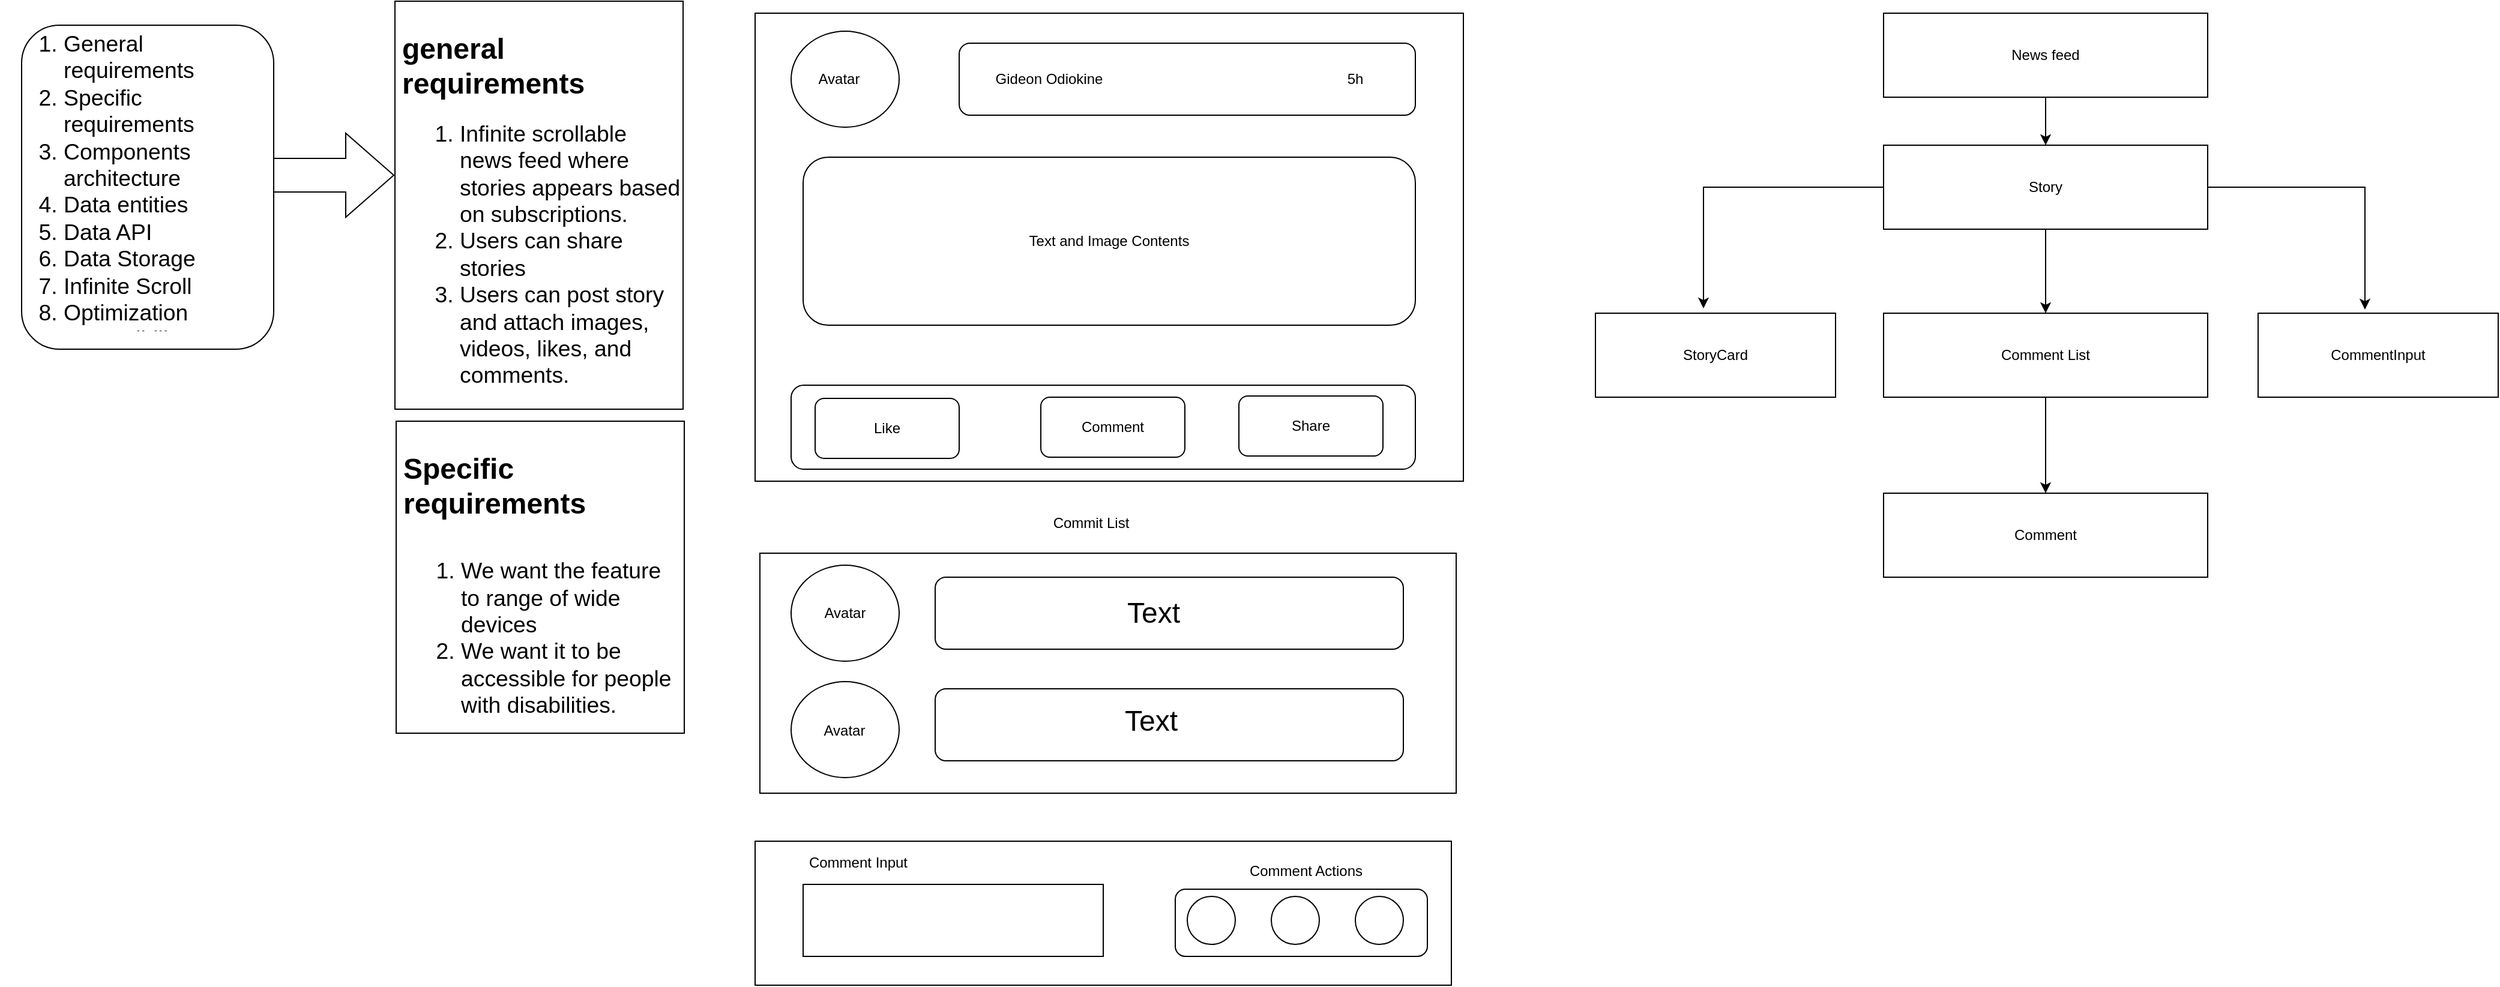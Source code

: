 <mxfile version="22.1.5" type="github">
  <diagram name="Page-1" id="DjTraVR21FJXVIveRxJF">
    <mxGraphModel dx="3341" dy="1240" grid="1" gridSize="10" guides="1" tooltips="1" connect="1" arrows="1" fold="1" page="1" pageScale="1" pageWidth="827" pageHeight="1169" math="0" shadow="0">
      <root>
        <mxCell id="0" />
        <mxCell id="1" parent="0" />
        <mxCell id="aDgeB2EDXVKCUSRqUiff-7" value="" style="rounded=1;whiteSpace=wrap;html=1;" parent="1" vertex="1">
          <mxGeometry x="-791" y="70" width="210" height="270" as="geometry" />
        </mxCell>
        <mxCell id="aDgeB2EDXVKCUSRqUiff-4" value="&lt;ol id=&quot;docs-internal-guid-1f1224a3-7fff-c5d6-69bd-1e6a8895090a&quot; style=&quot;margin-top:0;margin-bottom:0;padding-inline-start:48px;&quot;&gt;&lt;li aria-level=&quot;1&quot; style=&quot;list-style-type: decimal; font-size: 14pt; font-family: Arial, sans-serif; color: rgb(0, 0, 0); background-color: transparent; font-weight: 400; font-style: normal; font-variant: normal; text-decoration: none; vertical-align: baseline;&quot; dir=&quot;ltr&quot;&gt;&lt;p role=&quot;presentation&quot; style=&quot;line-height:1.2;margin-top:0pt;margin-bottom:0pt;&quot; dir=&quot;ltr&quot;&gt;General requirements&amp;nbsp;&lt;/p&gt;&lt;/li&gt;&lt;li aria-level=&quot;1&quot; style=&quot;list-style-type: decimal; font-size: 14pt; font-family: Arial, sans-serif; color: rgb(0, 0, 0); background-color: transparent; font-weight: 400; font-style: normal; font-variant: normal; text-decoration: none; vertical-align: baseline;&quot; dir=&quot;ltr&quot;&gt;&lt;p role=&quot;presentation&quot; style=&quot;line-height:1.2;margin-top:0pt;margin-bottom:0pt;&quot; dir=&quot;ltr&quot;&gt;&lt;span style=&quot;font-size: 14pt; font-family: Arial, sans-serif; color: rgb(0, 0, 0); background-color: transparent; font-weight: 400; font-style: normal; font-variant: normal; text-decoration: none; vertical-align: baseline;&quot;&gt;Specific requirements&lt;/span&gt;&lt;/p&gt;&lt;/li&gt;&lt;li aria-level=&quot;1&quot; style=&quot;list-style-type: decimal; font-size: 14pt; font-family: Arial, sans-serif; color: rgb(0, 0, 0); background-color: transparent; font-weight: 400; font-style: normal; font-variant: normal; text-decoration: none; vertical-align: baseline;&quot; dir=&quot;ltr&quot;&gt;&lt;p role=&quot;presentation&quot; style=&quot;line-height:1.2;margin-top:0pt;margin-bottom:0pt;&quot; dir=&quot;ltr&quot;&gt;&lt;span style=&quot;font-size: 14pt; font-family: Arial, sans-serif; color: rgb(0, 0, 0); background-color: transparent; font-weight: 400; font-style: normal; font-variant: normal; text-decoration: none; vertical-align: baseline;&quot;&gt;Components architecture&amp;nbsp;&lt;/span&gt;&lt;/p&gt;&lt;/li&gt;&lt;li aria-level=&quot;1&quot; style=&quot;list-style-type: decimal; font-size: 14pt; font-family: Arial, sans-serif; color: rgb(0, 0, 0); background-color: transparent; font-weight: 400; font-style: normal; font-variant: normal; text-decoration: none; vertical-align: baseline;&quot; dir=&quot;ltr&quot;&gt;&lt;p role=&quot;presentation&quot; style=&quot;line-height:1.2;margin-top:0pt;margin-bottom:0pt;&quot; dir=&quot;ltr&quot;&gt;&lt;span style=&quot;font-size: 14pt; font-family: Arial, sans-serif; color: rgb(0, 0, 0); background-color: transparent; font-weight: 400; font-style: normal; font-variant: normal; text-decoration: none; vertical-align: baseline;&quot;&gt;Data entities&amp;nbsp;&lt;/span&gt;&lt;/p&gt;&lt;/li&gt;&lt;li aria-level=&quot;1&quot; style=&quot;list-style-type: decimal; font-size: 14pt; font-family: Arial, sans-serif; color: rgb(0, 0, 0); background-color: transparent; font-weight: 400; font-style: normal; font-variant: normal; text-decoration: none; vertical-align: baseline;&quot; dir=&quot;ltr&quot;&gt;&lt;p role=&quot;presentation&quot; style=&quot;line-height:1.2;margin-top:0pt;margin-bottom:0pt;&quot; dir=&quot;ltr&quot;&gt;&lt;span style=&quot;font-size: 14pt; font-family: Arial, sans-serif; color: rgb(0, 0, 0); background-color: transparent; font-weight: 400; font-style: normal; font-variant: normal; text-decoration: none; vertical-align: baseline;&quot;&gt;Data API&lt;/span&gt;&lt;/p&gt;&lt;/li&gt;&lt;li aria-level=&quot;1&quot; style=&quot;list-style-type: decimal; font-size: 14pt; font-family: Arial, sans-serif; color: rgb(0, 0, 0); background-color: transparent; font-weight: 400; font-style: normal; font-variant: normal; text-decoration: none; vertical-align: baseline;&quot; dir=&quot;ltr&quot;&gt;&lt;p role=&quot;presentation&quot; style=&quot;line-height:1.2;margin-top:0pt;margin-bottom:0pt;&quot; dir=&quot;ltr&quot;&gt;&lt;span style=&quot;font-size: 14pt; font-family: Arial, sans-serif; color: rgb(0, 0, 0); background-color: transparent; font-weight: 400; font-style: normal; font-variant: normal; text-decoration: none; vertical-align: baseline;&quot;&gt;Data Storage&lt;/span&gt;&lt;/p&gt;&lt;/li&gt;&lt;li aria-level=&quot;1&quot; style=&quot;list-style-type: decimal; font-size: 14pt; font-family: Arial, sans-serif; color: rgb(0, 0, 0); background-color: transparent; font-weight: 400; font-style: normal; font-variant: normal; text-decoration: none; vertical-align: baseline;&quot; dir=&quot;ltr&quot;&gt;&lt;p role=&quot;presentation&quot; style=&quot;line-height:1.2;margin-top:0pt;margin-bottom:0pt;&quot; dir=&quot;ltr&quot;&gt;&lt;span style=&quot;font-size: 14pt; font-family: Arial, sans-serif; color: rgb(0, 0, 0); background-color: transparent; font-weight: 400; font-style: normal; font-variant: normal; text-decoration: none; vertical-align: baseline;&quot;&gt;Infinite Scroll&amp;nbsp;&lt;/span&gt;&lt;/p&gt;&lt;/li&gt;&lt;li aria-level=&quot;1&quot; style=&quot;list-style-type: decimal; font-size: 14pt; font-family: Arial, sans-serif; color: rgb(0, 0, 0); background-color: transparent; font-weight: 400; font-style: normal; font-variant: normal; text-decoration: none; vertical-align: baseline;&quot; dir=&quot;ltr&quot;&gt;&lt;p role=&quot;presentation&quot; style=&quot;line-height:1.2;margin-top:0pt;margin-bottom:0pt;&quot; dir=&quot;ltr&quot;&gt;&lt;span style=&quot;font-size: 14pt; font-family: Arial, sans-serif; color: rgb(0, 0, 0); background-color: transparent; font-weight: 400; font-style: normal; font-variant: normal; text-decoration: none; vertical-align: baseline;&quot;&gt;Optimization&lt;/span&gt;&lt;/p&gt;&lt;/li&gt;&lt;li aria-level=&quot;1&quot; style=&quot;list-style-type: decimal; font-size: 14pt; font-family: Arial, sans-serif; color: rgb(0, 0, 0); background-color: transparent; font-weight: 400; font-style: normal; font-variant: normal; text-decoration: none; vertical-align: baseline;&quot; dir=&quot;ltr&quot;&gt;&lt;p role=&quot;presentation&quot; style=&quot;line-height:1.2;margin-top:0pt;margin-bottom:0pt;&quot; dir=&quot;ltr&quot;&gt;&lt;span style=&quot;font-size: 14pt; font-family: Arial, sans-serif; color: rgb(0, 0, 0); background-color: transparent; font-weight: 400; font-style: normal; font-variant: normal; text-decoration: none; vertical-align: baseline;&quot;&gt;Accessibility&amp;nbsp;&lt;/span&gt;&lt;/p&gt;&lt;/li&gt;&lt;/ol&gt;&lt;br&gt;" style="text;html=1;strokeColor=none;fillColor=none;spacing=5;spacingTop=-20;whiteSpace=wrap;overflow=hidden;rounded=0;" parent="1" vertex="1">
          <mxGeometry x="-809" y="85" width="230" height="240" as="geometry" />
        </mxCell>
        <mxCell id="aDgeB2EDXVKCUSRqUiff-8" value="" style="html=1;shadow=0;dashed=0;align=center;verticalAlign=middle;shape=mxgraph.arrows2.arrow;dy=0.6;dx=40;notch=0;" parent="1" vertex="1">
          <mxGeometry x="-581" y="160" width="100" height="70" as="geometry" />
        </mxCell>
        <mxCell id="aDgeB2EDXVKCUSRqUiff-16" value="" style="group" parent="1" vertex="1" connectable="0">
          <mxGeometry x="-480" y="50" width="241" height="340" as="geometry" />
        </mxCell>
        <mxCell id="aDgeB2EDXVKCUSRqUiff-9" value="" style="rounded=0;whiteSpace=wrap;html=1;" parent="aDgeB2EDXVKCUSRqUiff-16" vertex="1">
          <mxGeometry width="240" height="340" as="geometry" />
        </mxCell>
        <mxCell id="aDgeB2EDXVKCUSRqUiff-10" value="&lt;h1&gt;general requirements&lt;br&gt;&lt;/h1&gt;&lt;ol id=&quot;docs-internal-guid-b0f56cf3-7fff-bcb8-0044-d7e2bf20f99f&quot; style=&quot;margin-top:0;margin-bottom:0;padding-inline-start:48px;&quot;&gt;&lt;li aria-level=&quot;1&quot; style=&quot;list-style-type: decimal; font-size: 14pt; font-family: Arial, sans-serif; color: rgb(0, 0, 0); background-color: transparent; font-weight: 400; font-style: normal; font-variant: normal; text-decoration: none; vertical-align: baseline;&quot; dir=&quot;ltr&quot;&gt;&lt;p role=&quot;presentation&quot; style=&quot;line-height:1.2;margin-top:0pt;margin-bottom:0pt;&quot; dir=&quot;ltr&quot;&gt;Infinite scrollable news feed where stories appears based on subscriptions.&lt;/p&gt;&lt;/li&gt;&lt;li aria-level=&quot;1&quot; style=&quot;list-style-type: decimal; font-size: 14pt; font-family: Arial, sans-serif; color: rgb(0, 0, 0); background-color: transparent; font-weight: 400; font-style: normal; font-variant: normal; text-decoration: none; vertical-align: baseline;&quot; dir=&quot;ltr&quot;&gt;&lt;p role=&quot;presentation&quot; style=&quot;line-height:1.2;margin-top:0pt;margin-bottom:0pt;&quot; dir=&quot;ltr&quot;&gt;&lt;span style=&quot;font-size: 14pt; font-family: Arial, sans-serif; color: rgb(0, 0, 0); background-color: transparent; font-weight: 400; font-style: normal; font-variant: normal; text-decoration: none; vertical-align: baseline;&quot;&gt;Users can share stories&lt;/span&gt;&lt;/p&gt;&lt;/li&gt;&lt;li aria-level=&quot;1&quot; style=&quot;list-style-type: decimal; font-size: 14pt; font-family: Arial, sans-serif; color: rgb(0, 0, 0); background-color: transparent; font-weight: 400; font-style: normal; font-variant: normal; text-decoration: none; vertical-align: baseline;&quot; dir=&quot;ltr&quot;&gt;&lt;p role=&quot;presentation&quot; style=&quot;line-height:1.2;margin-top:0pt;margin-bottom:0pt;&quot; dir=&quot;ltr&quot;&gt;&lt;span style=&quot;font-size: 14pt; font-family: Arial, sans-serif; color: rgb(0, 0, 0); background-color: transparent; font-weight: 400; font-style: normal; font-variant: normal; text-decoration: none; vertical-align: baseline;&quot;&gt;Users can post story and attach images, videos, likes, and comments.&lt;/span&gt;&lt;/p&gt;&lt;/li&gt;&lt;/ol&gt;&lt;p&gt;&lt;/p&gt;" style="text;html=1;strokeColor=none;fillColor=none;spacing=5;spacingTop=-20;whiteSpace=wrap;overflow=hidden;rounded=0;" parent="aDgeB2EDXVKCUSRqUiff-16" vertex="1">
          <mxGeometry x="1" y="20" width="240" height="310" as="geometry" />
        </mxCell>
        <mxCell id="aDgeB2EDXVKCUSRqUiff-17" value="" style="group;fontStyle=4" parent="1" vertex="1" connectable="0">
          <mxGeometry x="-479" y="400" width="241" height="340" as="geometry" />
        </mxCell>
        <mxCell id="aDgeB2EDXVKCUSRqUiff-18" value="" style="rounded=0;whiteSpace=wrap;html=1;" parent="aDgeB2EDXVKCUSRqUiff-17" vertex="1">
          <mxGeometry width="240" height="260" as="geometry" />
        </mxCell>
        <mxCell id="aDgeB2EDXVKCUSRqUiff-19" value="&lt;h1&gt;Specific requirements&lt;/h1&gt;&lt;div&gt;&lt;br&gt;&lt;/div&gt;&lt;div&gt;&lt;ol id=&quot;docs-internal-guid-859736f0-7fff-17c9-7919-6a195d1c90b2&quot; style=&quot;margin-top:0;margin-bottom:0;padding-inline-start:48px;&quot;&gt;&lt;li aria-level=&quot;1&quot; style=&quot;list-style-type: decimal; font-size: 14pt; font-family: Arial, sans-serif; color: rgb(0, 0, 0); background-color: transparent; font-weight: 400; font-style: normal; font-variant: normal; text-decoration: none; vertical-align: baseline;&quot; dir=&quot;ltr&quot;&gt;&lt;p role=&quot;presentation&quot; style=&quot;line-height:1.2;margin-top:0pt;margin-bottom:0pt;&quot; dir=&quot;ltr&quot;&gt;We want the feature to range of wide devices&lt;/p&gt;&lt;/li&gt;&lt;li aria-level=&quot;1&quot; style=&quot;list-style-type: decimal; font-size: 14pt; font-family: Arial, sans-serif; color: rgb(0, 0, 0); background-color: transparent; font-weight: 400; font-style: normal; font-variant: normal; text-decoration: none; vertical-align: baseline;&quot; dir=&quot;ltr&quot;&gt;&lt;p role=&quot;presentation&quot; style=&quot;line-height:1.2;margin-top:0pt;margin-bottom:0pt;&quot; dir=&quot;ltr&quot;&gt;&lt;span style=&quot;font-size: 14pt; font-family: Arial, sans-serif; color: rgb(0, 0, 0); background-color: transparent; font-weight: 400; font-style: normal; font-variant: normal; text-decoration: none; vertical-align: baseline;&quot;&gt;We want it to be accessible for people with disabilities.&lt;/span&gt;&lt;/p&gt;&lt;/li&gt;&lt;/ol&gt;&lt;/div&gt;&lt;p&gt;&lt;/p&gt;" style="text;html=1;strokeColor=none;fillColor=none;spacing=5;spacingTop=-20;whiteSpace=wrap;overflow=hidden;rounded=0;" parent="aDgeB2EDXVKCUSRqUiff-17" vertex="1">
          <mxGeometry x="1" y="20" width="240" height="240" as="geometry" />
        </mxCell>
        <mxCell id="UbSTkzMqbl6ndSM0kIW--12" value="" style="group" vertex="1" connectable="0" parent="1">
          <mxGeometry x="520" y="60" width="752" height="470" as="geometry" />
        </mxCell>
        <mxCell id="UbSTkzMqbl6ndSM0kIW--1" value="News feed " style="rounded=0;whiteSpace=wrap;html=1;" vertex="1" parent="UbSTkzMqbl6ndSM0kIW--12">
          <mxGeometry x="240" width="270" height="70" as="geometry" />
        </mxCell>
        <mxCell id="UbSTkzMqbl6ndSM0kIW--2" value="Story" style="rounded=0;whiteSpace=wrap;html=1;" vertex="1" parent="UbSTkzMqbl6ndSM0kIW--12">
          <mxGeometry x="240" y="110" width="270" height="70" as="geometry" />
        </mxCell>
        <mxCell id="UbSTkzMqbl6ndSM0kIW--7" style="edgeStyle=orthogonalEdgeStyle;rounded=0;orthogonalLoop=1;jettySize=auto;html=1;entryX=0.5;entryY=0;entryDx=0;entryDy=0;" edge="1" parent="UbSTkzMqbl6ndSM0kIW--12" source="UbSTkzMqbl6ndSM0kIW--1" target="UbSTkzMqbl6ndSM0kIW--2">
          <mxGeometry relative="1" as="geometry" />
        </mxCell>
        <mxCell id="UbSTkzMqbl6ndSM0kIW--3" value="Comment List" style="rounded=0;whiteSpace=wrap;html=1;" vertex="1" parent="UbSTkzMqbl6ndSM0kIW--12">
          <mxGeometry x="240" y="250" width="270" height="70" as="geometry" />
        </mxCell>
        <mxCell id="UbSTkzMqbl6ndSM0kIW--8" style="edgeStyle=orthogonalEdgeStyle;rounded=0;orthogonalLoop=1;jettySize=auto;html=1;" edge="1" parent="UbSTkzMqbl6ndSM0kIW--12" source="UbSTkzMqbl6ndSM0kIW--2" target="UbSTkzMqbl6ndSM0kIW--3">
          <mxGeometry relative="1" as="geometry" />
        </mxCell>
        <mxCell id="UbSTkzMqbl6ndSM0kIW--4" value="StoryCard" style="rounded=0;whiteSpace=wrap;html=1;" vertex="1" parent="UbSTkzMqbl6ndSM0kIW--12">
          <mxGeometry y="250" width="200" height="70" as="geometry" />
        </mxCell>
        <mxCell id="UbSTkzMqbl6ndSM0kIW--5" value="CommentInput" style="rounded=0;whiteSpace=wrap;html=1;" vertex="1" parent="UbSTkzMqbl6ndSM0kIW--12">
          <mxGeometry x="552" y="250" width="200" height="70" as="geometry" />
        </mxCell>
        <mxCell id="UbSTkzMqbl6ndSM0kIW--6" value="Comment" style="rounded=0;whiteSpace=wrap;html=1;" vertex="1" parent="UbSTkzMqbl6ndSM0kIW--12">
          <mxGeometry x="240" y="400" width="270" height="70" as="geometry" />
        </mxCell>
        <mxCell id="UbSTkzMqbl6ndSM0kIW--9" style="edgeStyle=orthogonalEdgeStyle;rounded=0;orthogonalLoop=1;jettySize=auto;html=1;entryX=0.445;entryY=-0.043;entryDx=0;entryDy=0;entryPerimeter=0;" edge="1" parent="UbSTkzMqbl6ndSM0kIW--12" source="UbSTkzMqbl6ndSM0kIW--2" target="UbSTkzMqbl6ndSM0kIW--5">
          <mxGeometry relative="1" as="geometry" />
        </mxCell>
        <mxCell id="UbSTkzMqbl6ndSM0kIW--11" style="edgeStyle=orthogonalEdgeStyle;rounded=0;orthogonalLoop=1;jettySize=auto;html=1;entryX=0.5;entryY=0;entryDx=0;entryDy=0;" edge="1" parent="UbSTkzMqbl6ndSM0kIW--12" source="UbSTkzMqbl6ndSM0kIW--3" target="UbSTkzMqbl6ndSM0kIW--6">
          <mxGeometry relative="1" as="geometry" />
        </mxCell>
        <mxCell id="UbSTkzMqbl6ndSM0kIW--10" style="edgeStyle=orthogonalEdgeStyle;rounded=0;orthogonalLoop=1;jettySize=auto;html=1;entryX=0.45;entryY=-0.057;entryDx=0;entryDy=0;entryPerimeter=0;" edge="1" parent="UbSTkzMqbl6ndSM0kIW--12" source="UbSTkzMqbl6ndSM0kIW--2" target="UbSTkzMqbl6ndSM0kIW--4">
          <mxGeometry relative="1" as="geometry" />
        </mxCell>
        <mxCell id="UbSTkzMqbl6ndSM0kIW--44" value="" style="group" vertex="1" connectable="0" parent="1">
          <mxGeometry x="-180" y="60" width="590" height="810" as="geometry" />
        </mxCell>
        <mxCell id="UbSTkzMqbl6ndSM0kIW--24" value="" style="group" vertex="1" connectable="0" parent="UbSTkzMqbl6ndSM0kIW--44">
          <mxGeometry width="590" height="390" as="geometry" />
        </mxCell>
        <mxCell id="UbSTkzMqbl6ndSM0kIW--13" value="" style="rounded=0;whiteSpace=wrap;html=1;" vertex="1" parent="UbSTkzMqbl6ndSM0kIW--24">
          <mxGeometry width="590" height="390" as="geometry" />
        </mxCell>
        <mxCell id="UbSTkzMqbl6ndSM0kIW--14" value="" style="rounded=1;whiteSpace=wrap;html=1;" vertex="1" parent="UbSTkzMqbl6ndSM0kIW--24">
          <mxGeometry x="170" y="25" width="380" height="60" as="geometry" />
        </mxCell>
        <mxCell id="UbSTkzMqbl6ndSM0kIW--15" value="" style="ellipse;whiteSpace=wrap;html=1;" vertex="1" parent="UbSTkzMqbl6ndSM0kIW--24">
          <mxGeometry x="30" y="15" width="90" height="80" as="geometry" />
        </mxCell>
        <mxCell id="UbSTkzMqbl6ndSM0kIW--16" value="Avatar" style="text;html=1;strokeColor=none;fillColor=none;align=center;verticalAlign=middle;whiteSpace=wrap;rounded=0;" vertex="1" parent="UbSTkzMqbl6ndSM0kIW--24">
          <mxGeometry x="40" y="40" width="60" height="30" as="geometry" />
        </mxCell>
        <mxCell id="UbSTkzMqbl6ndSM0kIW--17" value="Gideon Odiokine" style="text;html=1;strokeColor=none;fillColor=none;align=center;verticalAlign=middle;whiteSpace=wrap;rounded=0;" vertex="1" parent="UbSTkzMqbl6ndSM0kIW--24">
          <mxGeometry x="190" y="40" width="110" height="30" as="geometry" />
        </mxCell>
        <mxCell id="UbSTkzMqbl6ndSM0kIW--18" value="5h" style="text;html=1;strokeColor=none;fillColor=none;align=center;verticalAlign=middle;whiteSpace=wrap;rounded=0;" vertex="1" parent="UbSTkzMqbl6ndSM0kIW--24">
          <mxGeometry x="470" y="40" width="60" height="30" as="geometry" />
        </mxCell>
        <mxCell id="UbSTkzMqbl6ndSM0kIW--19" value="Text and Image Contents" style="rounded=1;whiteSpace=wrap;html=1;" vertex="1" parent="UbSTkzMqbl6ndSM0kIW--24">
          <mxGeometry x="40" y="120" width="510" height="140" as="geometry" />
        </mxCell>
        <mxCell id="UbSTkzMqbl6ndSM0kIW--20" value="" style="rounded=1;whiteSpace=wrap;html=1;" vertex="1" parent="UbSTkzMqbl6ndSM0kIW--24">
          <mxGeometry x="30" y="310" width="520" height="70" as="geometry" />
        </mxCell>
        <mxCell id="UbSTkzMqbl6ndSM0kIW--21" value="Like" style="rounded=1;whiteSpace=wrap;html=1;" vertex="1" parent="UbSTkzMqbl6ndSM0kIW--24">
          <mxGeometry x="50" y="321" width="120" height="50" as="geometry" />
        </mxCell>
        <mxCell id="UbSTkzMqbl6ndSM0kIW--22" value="Comment" style="rounded=1;whiteSpace=wrap;html=1;" vertex="1" parent="UbSTkzMqbl6ndSM0kIW--24">
          <mxGeometry x="238" y="320" width="120" height="50" as="geometry" />
        </mxCell>
        <mxCell id="UbSTkzMqbl6ndSM0kIW--23" value="&lt;div&gt;Share&lt;/div&gt;" style="rounded=1;whiteSpace=wrap;html=1;" vertex="1" parent="UbSTkzMqbl6ndSM0kIW--24">
          <mxGeometry x="403" y="319" width="120" height="50" as="geometry" />
        </mxCell>
        <mxCell id="UbSTkzMqbl6ndSM0kIW--25" value="" style="rounded=0;whiteSpace=wrap;html=1;" vertex="1" parent="UbSTkzMqbl6ndSM0kIW--44">
          <mxGeometry x="4" y="450" width="580" height="200" as="geometry" />
        </mxCell>
        <mxCell id="UbSTkzMqbl6ndSM0kIW--26" value="&lt;div&gt;Commit List&lt;/div&gt;" style="text;html=1;strokeColor=none;fillColor=none;align=center;verticalAlign=middle;whiteSpace=wrap;rounded=0;" vertex="1" parent="UbSTkzMqbl6ndSM0kIW--44">
          <mxGeometry x="160" y="410" width="240" height="30" as="geometry" />
        </mxCell>
        <mxCell id="UbSTkzMqbl6ndSM0kIW--27" value="" style="ellipse;whiteSpace=wrap;html=1;" vertex="1" parent="UbSTkzMqbl6ndSM0kIW--44">
          <mxGeometry x="30" y="460" width="90" height="80" as="geometry" />
        </mxCell>
        <mxCell id="UbSTkzMqbl6ndSM0kIW--28" value="Avatar" style="text;html=1;strokeColor=none;fillColor=none;align=center;verticalAlign=middle;whiteSpace=wrap;rounded=0;" vertex="1" parent="UbSTkzMqbl6ndSM0kIW--44">
          <mxGeometry x="45" y="485" width="60" height="30" as="geometry" />
        </mxCell>
        <mxCell id="UbSTkzMqbl6ndSM0kIW--29" value="" style="rounded=1;whiteSpace=wrap;html=1;" vertex="1" parent="UbSTkzMqbl6ndSM0kIW--44">
          <mxGeometry x="150" y="470" width="390" height="60" as="geometry" />
        </mxCell>
        <mxCell id="UbSTkzMqbl6ndSM0kIW--30" value="&lt;font style=&quot;font-size: 24px;&quot;&gt;Text&lt;/font&gt;" style="text;html=1;strokeColor=none;fillColor=none;align=center;verticalAlign=middle;whiteSpace=wrap;rounded=0;" vertex="1" parent="UbSTkzMqbl6ndSM0kIW--44">
          <mxGeometry x="237" y="485" width="190" height="30" as="geometry" />
        </mxCell>
        <mxCell id="UbSTkzMqbl6ndSM0kIW--31" value="" style="ellipse;whiteSpace=wrap;html=1;" vertex="1" parent="UbSTkzMqbl6ndSM0kIW--44">
          <mxGeometry x="30" y="557" width="90" height="80" as="geometry" />
        </mxCell>
        <mxCell id="UbSTkzMqbl6ndSM0kIW--32" value="" style="rounded=1;whiteSpace=wrap;html=1;" vertex="1" parent="UbSTkzMqbl6ndSM0kIW--44">
          <mxGeometry x="150" y="563" width="390" height="60" as="geometry" />
        </mxCell>
        <mxCell id="UbSTkzMqbl6ndSM0kIW--34" value="Avatar" style="text;html=1;strokeColor=none;fillColor=none;align=center;verticalAlign=middle;whiteSpace=wrap;rounded=0;" vertex="1" parent="UbSTkzMqbl6ndSM0kIW--44">
          <mxGeometry x="37" y="580" width="75" height="35" as="geometry" />
        </mxCell>
        <mxCell id="UbSTkzMqbl6ndSM0kIW--35" value="&lt;font style=&quot;font-size: 24px;&quot;&gt;Text&lt;/font&gt;" style="text;html=1;strokeColor=none;fillColor=none;align=center;verticalAlign=middle;whiteSpace=wrap;rounded=0;" vertex="1" parent="UbSTkzMqbl6ndSM0kIW--44">
          <mxGeometry x="271" y="575" width="118" height="30" as="geometry" />
        </mxCell>
        <mxCell id="UbSTkzMqbl6ndSM0kIW--36" value="" style="rounded=0;whiteSpace=wrap;html=1;" vertex="1" parent="UbSTkzMqbl6ndSM0kIW--44">
          <mxGeometry y="690" width="580" height="120" as="geometry" />
        </mxCell>
        <mxCell id="UbSTkzMqbl6ndSM0kIW--37" value="" style="rounded=0;whiteSpace=wrap;html=1;" vertex="1" parent="UbSTkzMqbl6ndSM0kIW--44">
          <mxGeometry x="40" y="726" width="250" height="60" as="geometry" />
        </mxCell>
        <mxCell id="UbSTkzMqbl6ndSM0kIW--38" value="Comment Input" style="text;html=1;strokeColor=none;fillColor=none;align=center;verticalAlign=middle;whiteSpace=wrap;rounded=0;" vertex="1" parent="UbSTkzMqbl6ndSM0kIW--44">
          <mxGeometry x="21" y="693" width="130" height="30" as="geometry" />
        </mxCell>
        <mxCell id="UbSTkzMqbl6ndSM0kIW--39" value="" style="rounded=1;whiteSpace=wrap;html=1;" vertex="1" parent="UbSTkzMqbl6ndSM0kIW--44">
          <mxGeometry x="350" y="730" width="210" height="56" as="geometry" />
        </mxCell>
        <mxCell id="UbSTkzMqbl6ndSM0kIW--40" value="" style="ellipse;whiteSpace=wrap;html=1;aspect=fixed;" vertex="1" parent="UbSTkzMqbl6ndSM0kIW--44">
          <mxGeometry x="360" y="736" width="40" height="40" as="geometry" />
        </mxCell>
        <mxCell id="UbSTkzMqbl6ndSM0kIW--41" value="" style="ellipse;whiteSpace=wrap;html=1;aspect=fixed;" vertex="1" parent="UbSTkzMqbl6ndSM0kIW--44">
          <mxGeometry x="430" y="736" width="40" height="40" as="geometry" />
        </mxCell>
        <mxCell id="UbSTkzMqbl6ndSM0kIW--42" value="" style="ellipse;whiteSpace=wrap;html=1;aspect=fixed;" vertex="1" parent="UbSTkzMqbl6ndSM0kIW--44">
          <mxGeometry x="500" y="736" width="40" height="40" as="geometry" />
        </mxCell>
        <mxCell id="UbSTkzMqbl6ndSM0kIW--43" value="Comment Actions" style="text;html=1;strokeColor=none;fillColor=none;align=center;verticalAlign=middle;whiteSpace=wrap;rounded=0;" vertex="1" parent="UbSTkzMqbl6ndSM0kIW--44">
          <mxGeometry x="369" y="700" width="180" height="30" as="geometry" />
        </mxCell>
      </root>
    </mxGraphModel>
  </diagram>
</mxfile>
